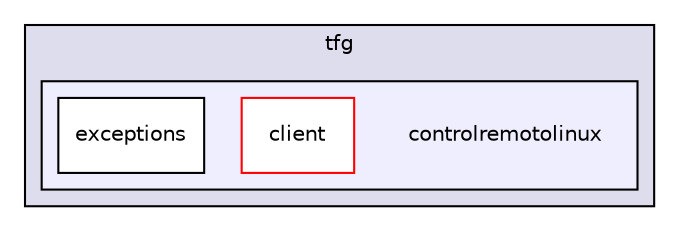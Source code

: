 digraph "src/es/ucm/tfg/controlremotolinux/" {
  compound=true
  node [ fontsize="10", fontname="Helvetica"];
  edge [ labelfontsize="10", labelfontname="Helvetica"];
  subgraph clusterdir_a1d07b4aee76f452ab2346acf7e26494 {
    graph [ bgcolor="#ddddee", pencolor="black", label="tfg" fontname="Helvetica", fontsize="10", URL="dir_a1d07b4aee76f452ab2346acf7e26494.html"]
  subgraph clusterdir_80c48e7f4d2c0509fcb7e7c3fc6969ad {
    graph [ bgcolor="#eeeeff", pencolor="black", label="" URL="dir_80c48e7f4d2c0509fcb7e7c3fc6969ad.html"];
    dir_80c48e7f4d2c0509fcb7e7c3fc6969ad [shape=plaintext label="controlremotolinux"];
    dir_b69e1a1779b0fb6d3c2fc8c9d5459b9d [shape=box label="client" color="red" fillcolor="white" style="filled" URL="dir_b69e1a1779b0fb6d3c2fc8c9d5459b9d.html"];
    dir_b1468bf42bb66cd0ab66014166b055af [shape=box label="exceptions" color="black" fillcolor="white" style="filled" URL="dir_b1468bf42bb66cd0ab66014166b055af.html"];
  }
  }
}
